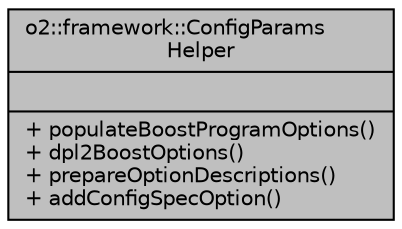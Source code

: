 digraph "o2::framework::ConfigParamsHelper"
{
 // INTERACTIVE_SVG=YES
  bgcolor="transparent";
  edge [fontname="Helvetica",fontsize="10",labelfontname="Helvetica",labelfontsize="10"];
  node [fontname="Helvetica",fontsize="10",shape=record];
  Node1 [label="{o2::framework::ConfigParams\lHelper\n||+ populateBoostProgramOptions()\l+ dpl2BoostOptions()\l+ prepareOptionDescriptions()\l+ addConfigSpecOption()\l}",height=0.2,width=0.4,color="black", fillcolor="grey75", style="filled", fontcolor="black"];
}
